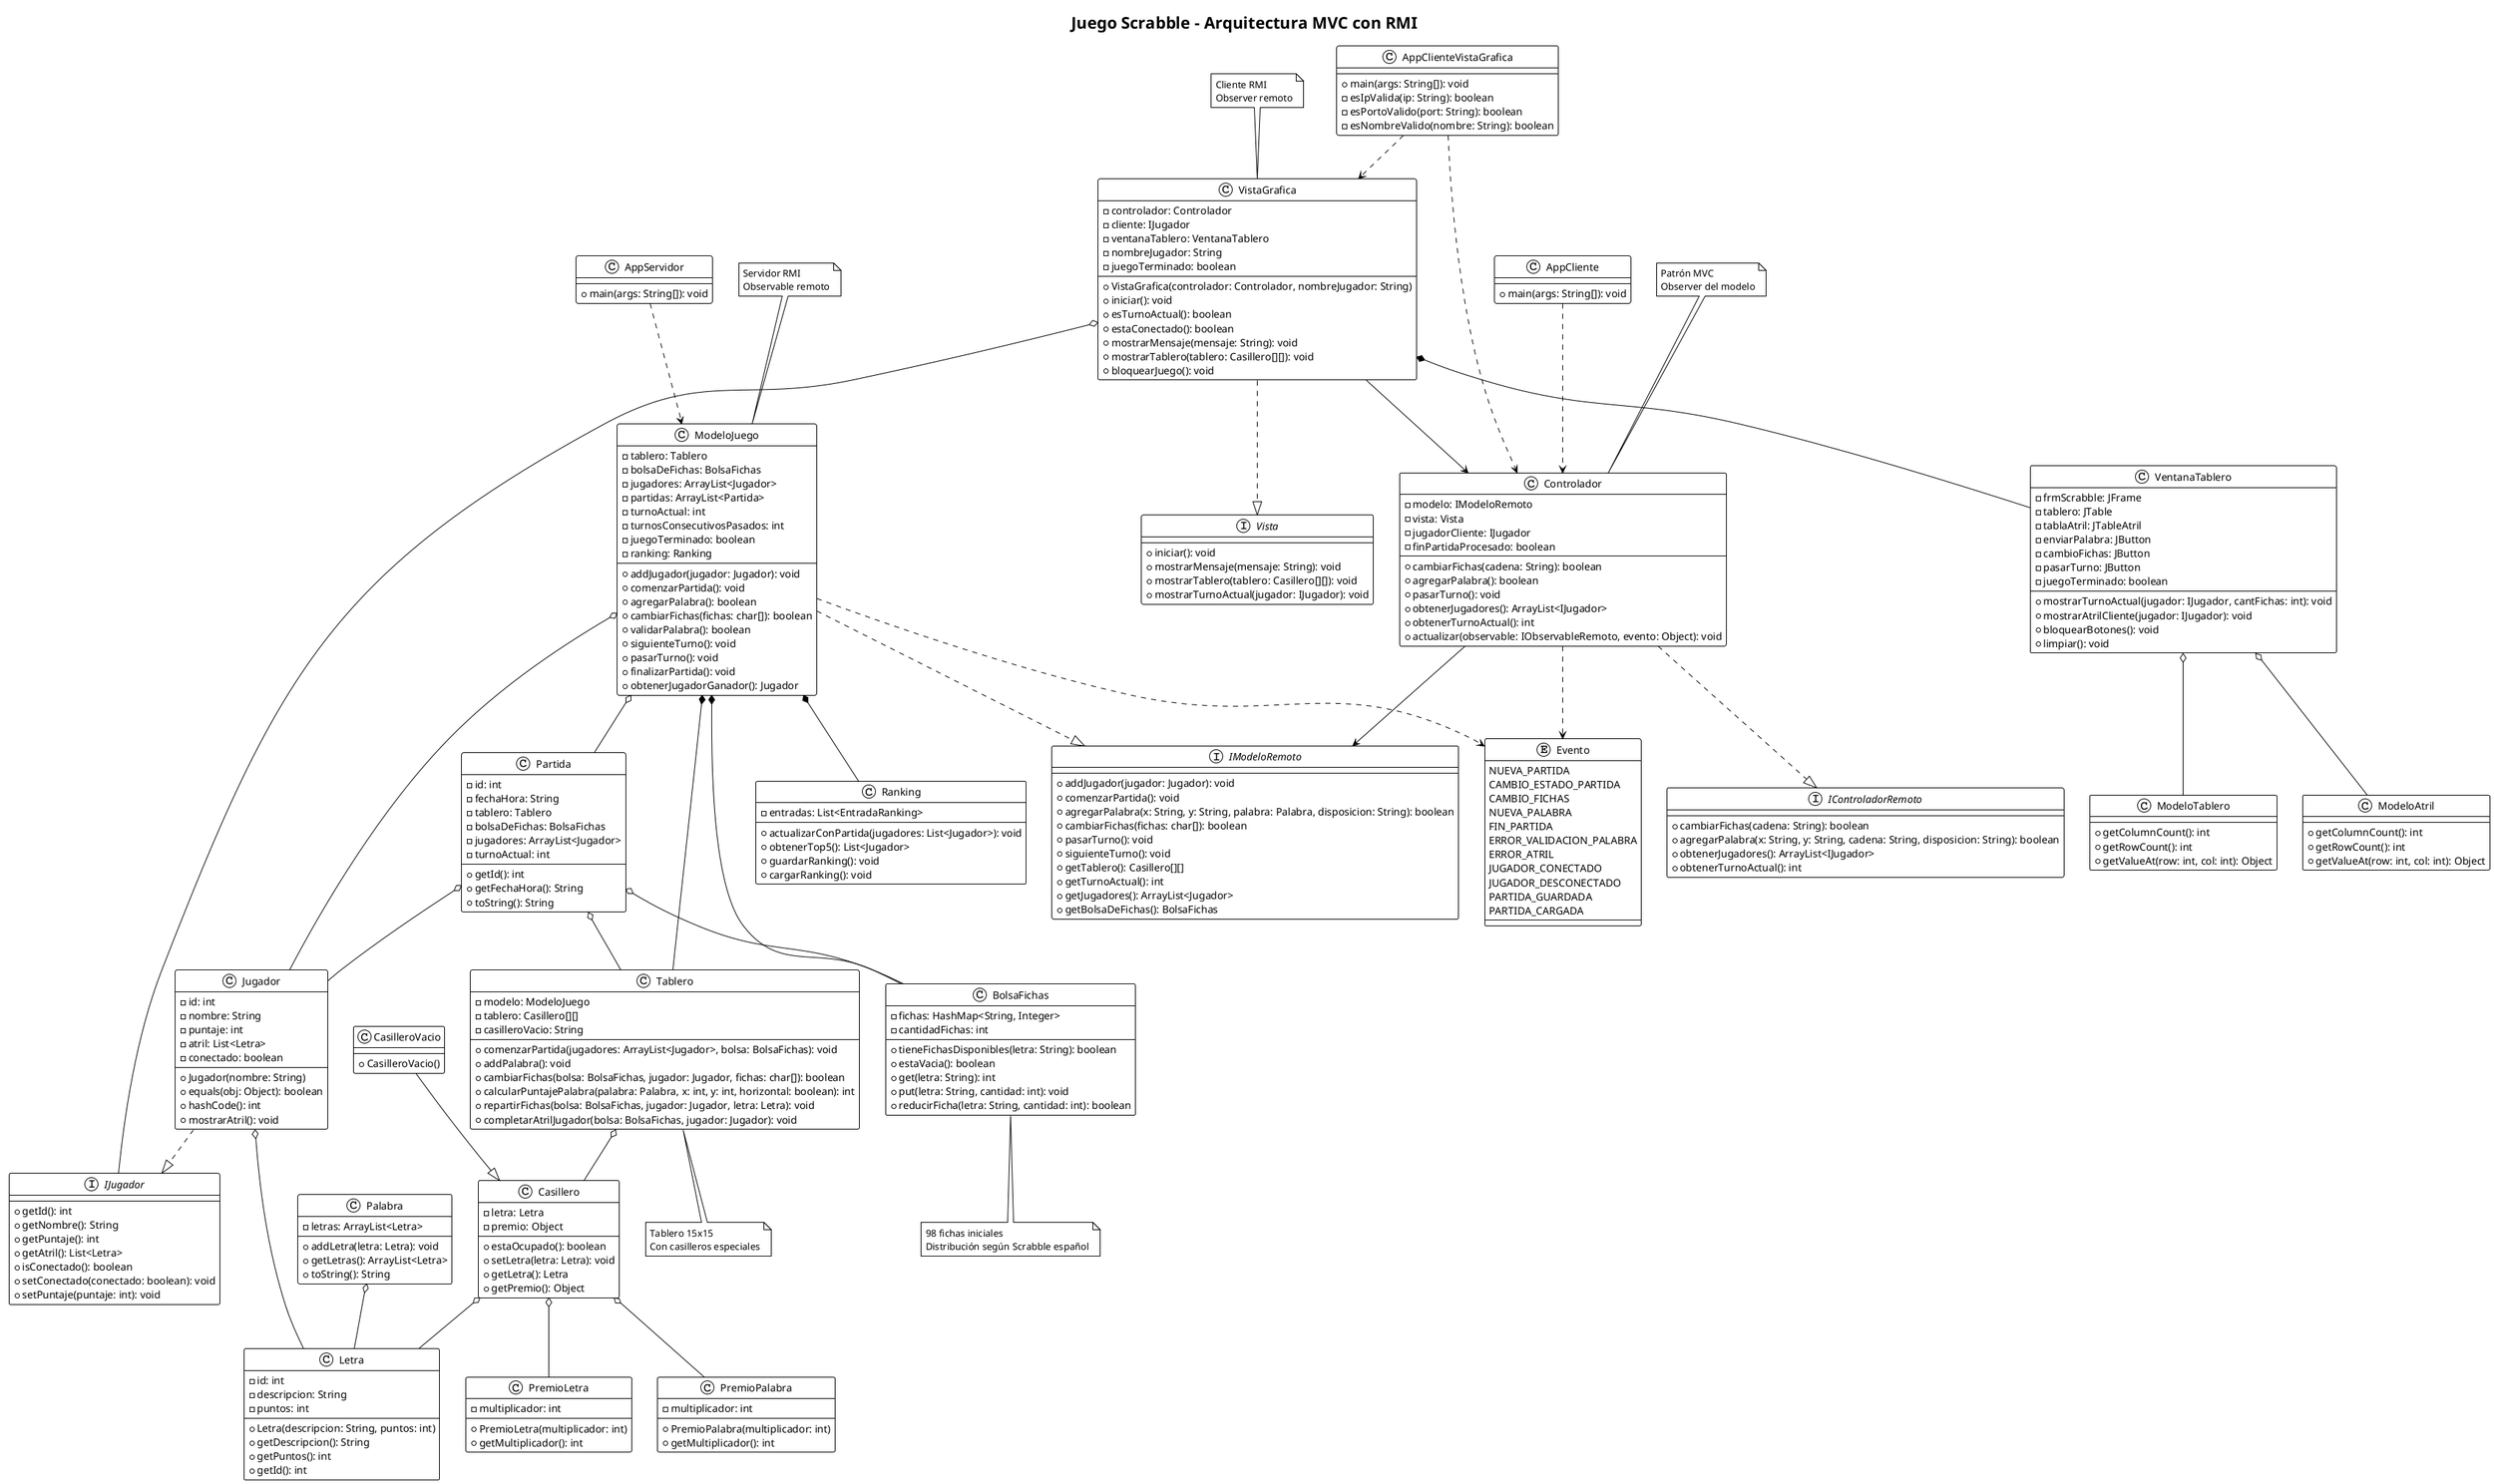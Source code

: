@startuml Scrabble - Diagrama de Clases
!theme plain

title Juego Scrabble - Arquitectura MVC con RMI

' ============= INTERFACES =============

interface IJugador {
    +getId(): int
    +getNombre(): String
    +getPuntaje(): int
    +getAtril(): List<Letra>
    +isConectado(): boolean
    +setConectado(conectado: boolean): void
    +setPuntaje(puntaje: int): void
}

interface IModeloRemoto {
    +addJugador(jugador: Jugador): void
    +comenzarPartida(): void
    +agregarPalabra(x: String, y: String, palabra: Palabra, disposicion: String): boolean
    +cambiarFichas(fichas: char[]): boolean
    +pasarTurno(): void
    +siguienteTurno(): void
    +getTablero(): Casillero[][]
    +getTurnoActual(): int
    +getJugadores(): ArrayList<Jugador>
    +getBolsaDeFichas(): BolsaFichas
}

interface IControladorRemoto {
    +cambiarFichas(cadena: String): boolean
    +agregarPalabra(x: String, y: String, cadena: String, disposicion: String): boolean
    +obtenerJugadores(): ArrayList<IJugador>
    +obtenerTurnoActual(): int
}

interface Vista {
    +iniciar(): void
    +mostrarMensaje(mensaje: String): void
    +mostrarTablero(tablero: Casillero[][]): void
    +mostrarTurnoActual(jugador: IJugador): void
}

' ============= MODELO =============

class ModeloJuego {
    -tablero: Tablero
    -bolsaDeFichas: BolsaFichas
    -jugadores: ArrayList<Jugador>
    -partidas: ArrayList<Partida>
    -turnoActual: int
    -turnosConsecutivosPasados: int
    -juegoTerminado: boolean
    -ranking: Ranking
    
    +addJugador(jugador: Jugador): void
    +comenzarPartida(): void
    +agregarPalabra(): boolean
    +cambiarFichas(fichas: char[]): boolean
    +validarPalabra(): boolean
    +siguienteTurno(): void
    +pasarTurno(): void
    +finalizarPartida(): void
    +obtenerJugadorGanador(): Jugador
}

class Jugador {
    -id: int
    -nombre: String
    -puntaje: int
    -atril: List<Letra>
    -conectado: boolean
    
    +Jugador(nombre: String)
    +equals(obj: Object): boolean
    +hashCode(): int
    +mostrarAtril(): void
}

class Tablero {
    -modelo: ModeloJuego
    -tablero: Casillero[][]
    -casilleroVacio: String
    
    +comenzarPartida(jugadores: ArrayList<Jugador>, bolsa: BolsaFichas): void
    +addPalabra(): void
    +cambiarFichas(bolsa: BolsaFichas, jugador: Jugador, fichas: char[]): boolean
    +calcularPuntajePalabra(palabra: Palabra, x: int, y: int, horizontal: boolean): int
    +repartirFichas(bolsa: BolsaFichas, jugador: Jugador, letra: Letra): void
    +completarAtrilJugador(bolsa: BolsaFichas, jugador: Jugador): void
}

class BolsaFichas {
    -fichas: HashMap<String, Integer>
    -cantidadFichas: int
    
    +tieneFichasDisponibles(letra: String): boolean
    +estaVacia(): boolean
    +get(letra: String): int
    +put(letra: String, cantidad: int): void
    +reducirFicha(letra: String, cantidad: int): boolean
}

class Letra {
    -id: int
    -descripcion: String
    -puntos: int
    
    +Letra(descripcion: String, puntos: int)
    +getDescripcion(): String
    +getPuntos(): int
    +getId(): int
}

class Palabra {
    -letras: ArrayList<Letra>
    
    +addLetra(letra: Letra): void
    +getLetras(): ArrayList<Letra>
    +toString(): String
}

class Casillero {
    -letra: Letra
    -premio: Object
    
    +estaOcupado(): boolean
    +setLetra(letra: Letra): void
    +getLetra(): Letra
    +getPremio(): Object
}

class CasilleroVacio {
    +CasilleroVacio()
}

class PremioLetra {
    -multiplicador: int
    +PremioLetra(multiplicador: int)
    +getMultiplicador(): int
}

class PremioPalabra {
    -multiplicador: int
    +PremioPalabra(multiplicador: int)
    +getMultiplicador(): int
}

class Partida {
    -id: int
    -fechaHora: String
    -tablero: Tablero
    -bolsaDeFichas: BolsaFichas
    -jugadores: ArrayList<Jugador>
    -turnoActual: int
    
    +getId(): int
    +getFechaHora(): String
    +toString(): String
}

class Ranking {
    -entradas: List<EntradaRanking>
    
    +actualizarConPartida(jugadores: List<Jugador>): void
    +obtenerTop5(): List<Jugador>
    +guardarRanking(): void
    +cargarRanking(): void
}

' ============= CONTROLADOR =============

class Controlador {
    -modelo: IModeloRemoto
    -vista: Vista
    -jugadorCliente: IJugador
    -finPartidaProcesado: boolean
    
    +cambiarFichas(cadena: String): boolean
    +agregarPalabra(): boolean
    +pasarTurno(): void
    +obtenerJugadores(): ArrayList<IJugador>
    +obtenerTurnoActual(): int
    +actualizar(observable: IObservableRemoto, evento: Object): void
}

' ============= VISTA =============

class VistaGrafica {
    -controlador: Controlador
    -cliente: IJugador
    -ventanaTablero: VentanaTablero
    -nombreJugador: String
    -juegoTerminado: boolean
    
    +VistaGrafica(controlador: Controlador, nombreJugador: String)
    +iniciar(): void
    +esTurnoActual(): boolean
    +estaConectado(): boolean
    +mostrarMensaje(mensaje: String): void
    +mostrarTablero(tablero: Casillero[][]): void
    +bloquearJuego(): void
}

class VentanaTablero {
    -frmScrabble: JFrame
    -tablero: JTable
    -tablaAtril: JTableAtril
    -enviarPalabra: JButton
    -cambioFichas: JButton
    -pasarTurno: JButton
    -juegoTerminado: boolean
    
    +mostrarTurnoActual(jugador: IJugador, cantFichas: int): void
    +mostrarAtrilCliente(jugador: IJugador): void
    +bloquearBotones(): void
    +limpiar(): void
}

' ============= APLICACIONES =============

class AppServidor {
    +main(args: String[]): void
}

class AppClienteVistaGrafica {
    +main(args: String[]): void
    -esIpValida(ip: String): boolean
    -esPortoValido(port: String): boolean
    -esNombreValido(nombre: String): boolean
}

class AppCliente {
    +main(args: String[]): void
}

' ============= UTILIDADES =============

class ModeloTablero {
    +getColumnCount(): int
    +getRowCount(): int
    +getValueAt(row: int, col: int): Object
}

class ModeloAtril {
    +getColumnCount(): int
    +getRowCount(): int
    +getValueAt(row: int, col: int): Object
}

enum Evento {
    NUEVA_PARTIDA
    CAMBIO_ESTADO_PARTIDA
    CAMBIO_FICHAS
    NUEVA_PALABRA
    FIN_PARTIDA
    ERROR_VALIDACION_PALABRA
    ERROR_ATRIL
    JUGADOR_CONECTADO
    JUGADOR_DESCONECTADO
    PARTIDA_GUARDADA
    PARTIDA_CARGADA
}

' ============= RELACIONES =============

' Implementaciones de interfaces
ModeloJuego ..|> IModeloRemoto
Jugador ..|> IJugador
Controlador ..|> IControladorRemoto
VistaGrafica ..|> Vista

' Composición y agregación - Modelo
ModeloJuego *-- Tablero
ModeloJuego *-- BolsaFichas
ModeloJuego *-- Ranking
ModeloJuego o-- Jugador
ModeloJuego o-- Partida
Tablero o-- Casillero
Casillero o-- Letra
Casillero o-- PremioLetra
Casillero o-- PremioPalabra
CasilleroVacio --|> Casillero
Jugador o-- Letra
Palabra o-- Letra
Partida o-- Tablero
Partida o-- BolsaFichas
Partida o-- Jugador

' MVC
VistaGrafica --> Controlador
Controlador --> IModeloRemoto
VistaGrafica o-- IJugador

' Vista
VistaGrafica *-- VentanaTablero
VentanaTablero o-- ModeloTablero
VentanaTablero o-- ModeloAtril

' Aplicaciones
AppServidor ..> ModeloJuego
AppClienteVistaGrafica ..> VistaGrafica
AppClienteVistaGrafica ..> Controlador
AppCliente ..> Controlador

' Observer pattern
ModeloJuego ..> Evento
Controlador ..> Evento

note top of ModeloJuego : Servidor RMI\nObservable remoto
note top of VistaGrafica : Cliente RMI\nObserver remoto
note top of Controlador : Patrón MVC\nObserver del modelo
note bottom of BolsaFichas : 98 fichas iniciales\nDistribución según Scrabble español
note bottom of Tablero : Tablero 15x15\nCon casilleros especiales

@enduml
